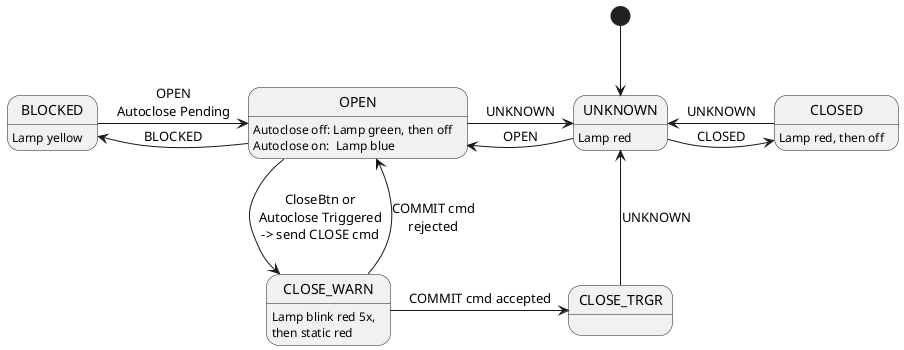 @startuml nodered

[*] --> UNKNOWN

BLOCKED      -right->   OPEN        : OPEN\nAutoclose Pending
OPEN         -right->   UNKNOWN     : UNKNOWN
UNKNOWN      -right->   CLOSED      : CLOSED

CLOSED       -left->    UNKNOWN     : UNKNOWN
UNKNOWN      -left->    OPEN        : OPEN
OPEN         -left->    BLOCKED     : BLOCKED

OPEN         -down->    CLOSE_WARN  : CloseBtn or\nAutoclose Triggered\n-> send CLOSE cmd
CLOSE_WARN   -right->   CLOSE_TRGR  : COMMIT cmd accepted
CLOSE_WARN   -up->      OPEN        : COMMIT cmd\nrejected
CLOSE_TRGR   -up->      UNKNOWN     : UNKNOWN

BLOCKED:    Lamp yellow
OPEN:       Autoclose off: Lamp green, then off\nAutoclose on:  Lamp blue
UNKNOWN:    Lamp red
CLOSED:     Lamp red, then off
CLOSE_WARN: Lamp blink red 5x,\nthen static red

@enduml
